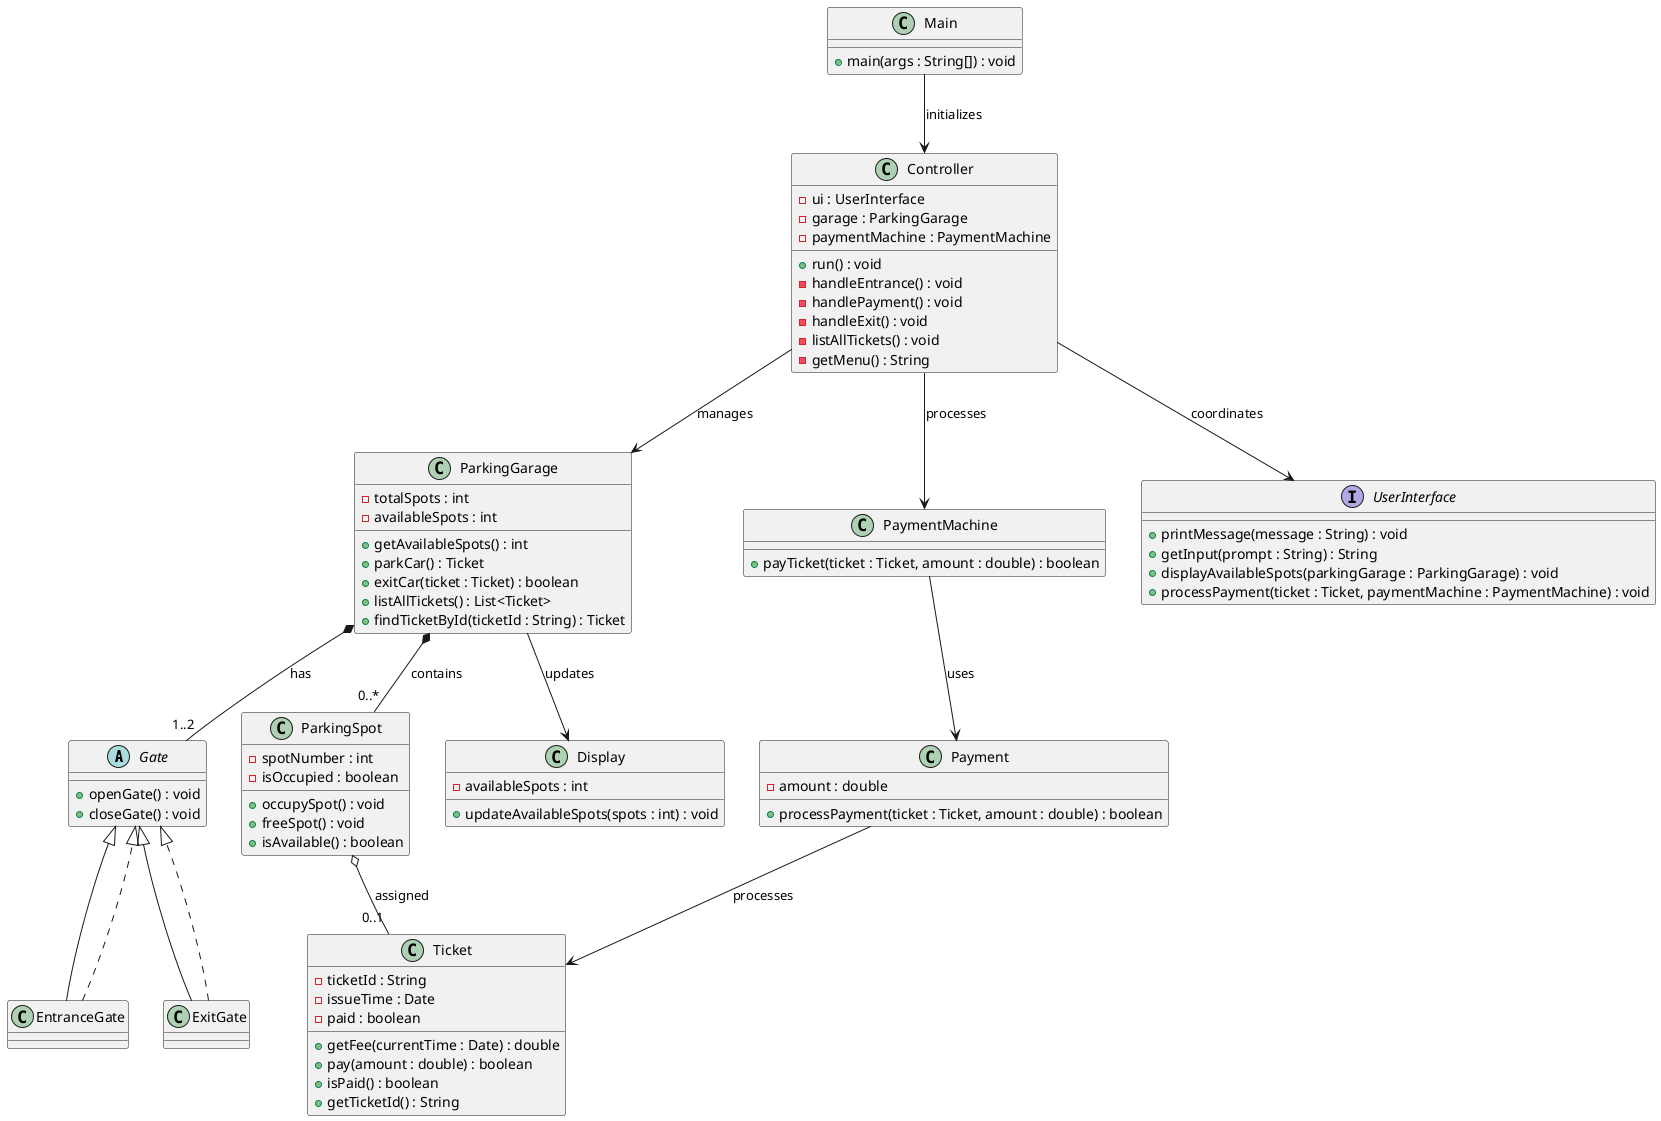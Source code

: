 @startuml
abstract class Gate {
    + openGate() : void
    + closeGate() : void
}

class EntranceGate extends Gate {
}

class ExitGate extends Gate {
}

class ParkingGarage {
    - totalSpots : int
    - availableSpots : int
    + getAvailableSpots() : int
    + parkCar() : Ticket
    + exitCar(ticket : Ticket) : boolean
    + listAllTickets() : List<Ticket>
    + findTicketById(ticketId : String) : Ticket
}

class ParkingSpot {
    - spotNumber : int
    - isOccupied : boolean
    + occupySpot() : void
    + freeSpot() : void
    + isAvailable() : boolean
}

class Ticket {
    - ticketId : String
    - issueTime : Date
    - paid : boolean
    + getFee(currentTime : Date) : double
    + pay(amount : double) : boolean
    + isPaid() : boolean
    + getTicketId() : String
}

class Payment {
    - amount : double
    + processPayment(ticket : Ticket, amount : double) : boolean
}

class PaymentMachine {
    + payTicket(ticket : Ticket, amount : double) : boolean
}

class Display {
    - availableSpots : int
    + updateAvailableSpots(spots : int) : void
}

interface UserInterface {
    + printMessage(message : String) : void
    + getInput(prompt : String) : String
    + displayAvailableSpots(parkingGarage : ParkingGarage) : void
    + processPayment(ticket : Ticket, paymentMachine : PaymentMachine) : void
}

class Main {
    + main(args : String[]) : void
}

class Controller {
    - ui : UserInterface
    - garage : ParkingGarage
    - paymentMachine : PaymentMachine
    + run() : void
    - handleEntrance() : void
    - handlePayment() : void
    - handleExit() : void
    - listAllTickets() : void
    - getMenu() : String
}

' Associations
Main --> Controller : initializes
Controller --> UserInterface : coordinates
Controller --> ParkingGarage : manages
Controller --> PaymentMachine : processes
ParkingGarage --> Display : updates
ParkingGarage *-- "0..*" ParkingSpot : contains
ParkingGarage *-- "1..2" Gate : has
ParkingSpot o-- "0..1" Ticket : assigned
PaymentMachine --> Payment : uses
Payment --> Ticket : processes
ExitGate ..|> Gate
EntranceGate ..|> Gate

@enduml

